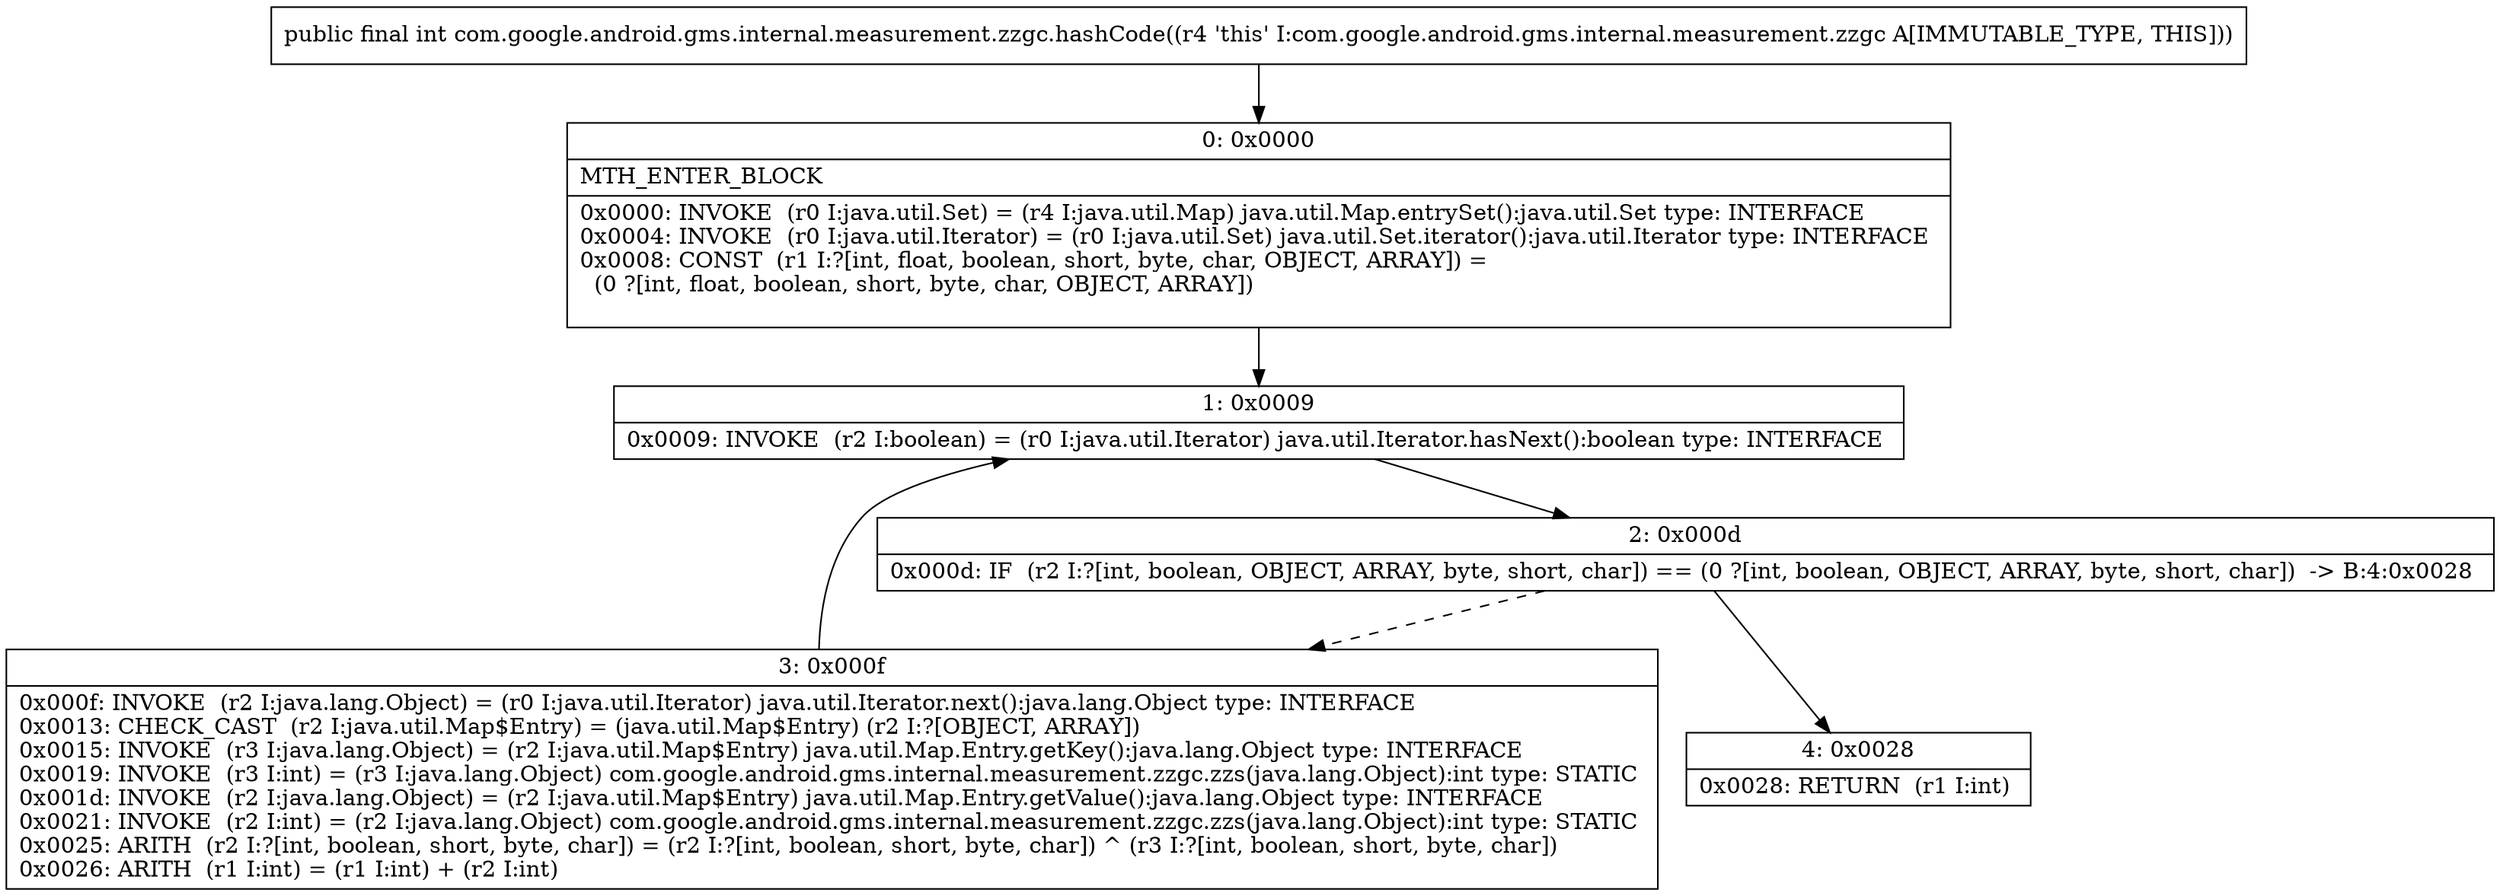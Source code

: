 digraph "CFG forcom.google.android.gms.internal.measurement.zzgc.hashCode()I" {
Node_0 [shape=record,label="{0\:\ 0x0000|MTH_ENTER_BLOCK\l|0x0000: INVOKE  (r0 I:java.util.Set) = (r4 I:java.util.Map) java.util.Map.entrySet():java.util.Set type: INTERFACE \l0x0004: INVOKE  (r0 I:java.util.Iterator) = (r0 I:java.util.Set) java.util.Set.iterator():java.util.Iterator type: INTERFACE \l0x0008: CONST  (r1 I:?[int, float, boolean, short, byte, char, OBJECT, ARRAY]) = \l  (0 ?[int, float, boolean, short, byte, char, OBJECT, ARRAY])\l \l}"];
Node_1 [shape=record,label="{1\:\ 0x0009|0x0009: INVOKE  (r2 I:boolean) = (r0 I:java.util.Iterator) java.util.Iterator.hasNext():boolean type: INTERFACE \l}"];
Node_2 [shape=record,label="{2\:\ 0x000d|0x000d: IF  (r2 I:?[int, boolean, OBJECT, ARRAY, byte, short, char]) == (0 ?[int, boolean, OBJECT, ARRAY, byte, short, char])  \-\> B:4:0x0028 \l}"];
Node_3 [shape=record,label="{3\:\ 0x000f|0x000f: INVOKE  (r2 I:java.lang.Object) = (r0 I:java.util.Iterator) java.util.Iterator.next():java.lang.Object type: INTERFACE \l0x0013: CHECK_CAST  (r2 I:java.util.Map$Entry) = (java.util.Map$Entry) (r2 I:?[OBJECT, ARRAY]) \l0x0015: INVOKE  (r3 I:java.lang.Object) = (r2 I:java.util.Map$Entry) java.util.Map.Entry.getKey():java.lang.Object type: INTERFACE \l0x0019: INVOKE  (r3 I:int) = (r3 I:java.lang.Object) com.google.android.gms.internal.measurement.zzgc.zzs(java.lang.Object):int type: STATIC \l0x001d: INVOKE  (r2 I:java.lang.Object) = (r2 I:java.util.Map$Entry) java.util.Map.Entry.getValue():java.lang.Object type: INTERFACE \l0x0021: INVOKE  (r2 I:int) = (r2 I:java.lang.Object) com.google.android.gms.internal.measurement.zzgc.zzs(java.lang.Object):int type: STATIC \l0x0025: ARITH  (r2 I:?[int, boolean, short, byte, char]) = (r2 I:?[int, boolean, short, byte, char]) ^ (r3 I:?[int, boolean, short, byte, char]) \l0x0026: ARITH  (r1 I:int) = (r1 I:int) + (r2 I:int) \l}"];
Node_4 [shape=record,label="{4\:\ 0x0028|0x0028: RETURN  (r1 I:int) \l}"];
MethodNode[shape=record,label="{public final int com.google.android.gms.internal.measurement.zzgc.hashCode((r4 'this' I:com.google.android.gms.internal.measurement.zzgc A[IMMUTABLE_TYPE, THIS])) }"];
MethodNode -> Node_0;
Node_0 -> Node_1;
Node_1 -> Node_2;
Node_2 -> Node_3[style=dashed];
Node_2 -> Node_4;
Node_3 -> Node_1;
}

